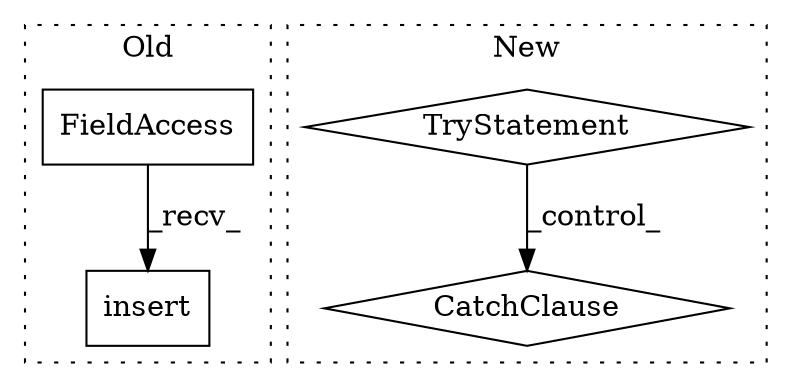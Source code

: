 digraph G {
subgraph cluster0 {
1 [label="insert" a="32" s="8780,8820" l="7,1" shape="box"];
4 [label="FieldAccess" a="22" s="8759" l="20" shape="box"];
label = "Old";
style="dotted";
}
subgraph cluster1 {
2 [label="TryStatement" a="54" s="9139" l="4" shape="diamond"];
3 [label="CatchClause" a="12" s="9246,9282" l="13,2" shape="diamond"];
label = "New";
style="dotted";
}
2 -> 3 [label="_control_"];
4 -> 1 [label="_recv_"];
}